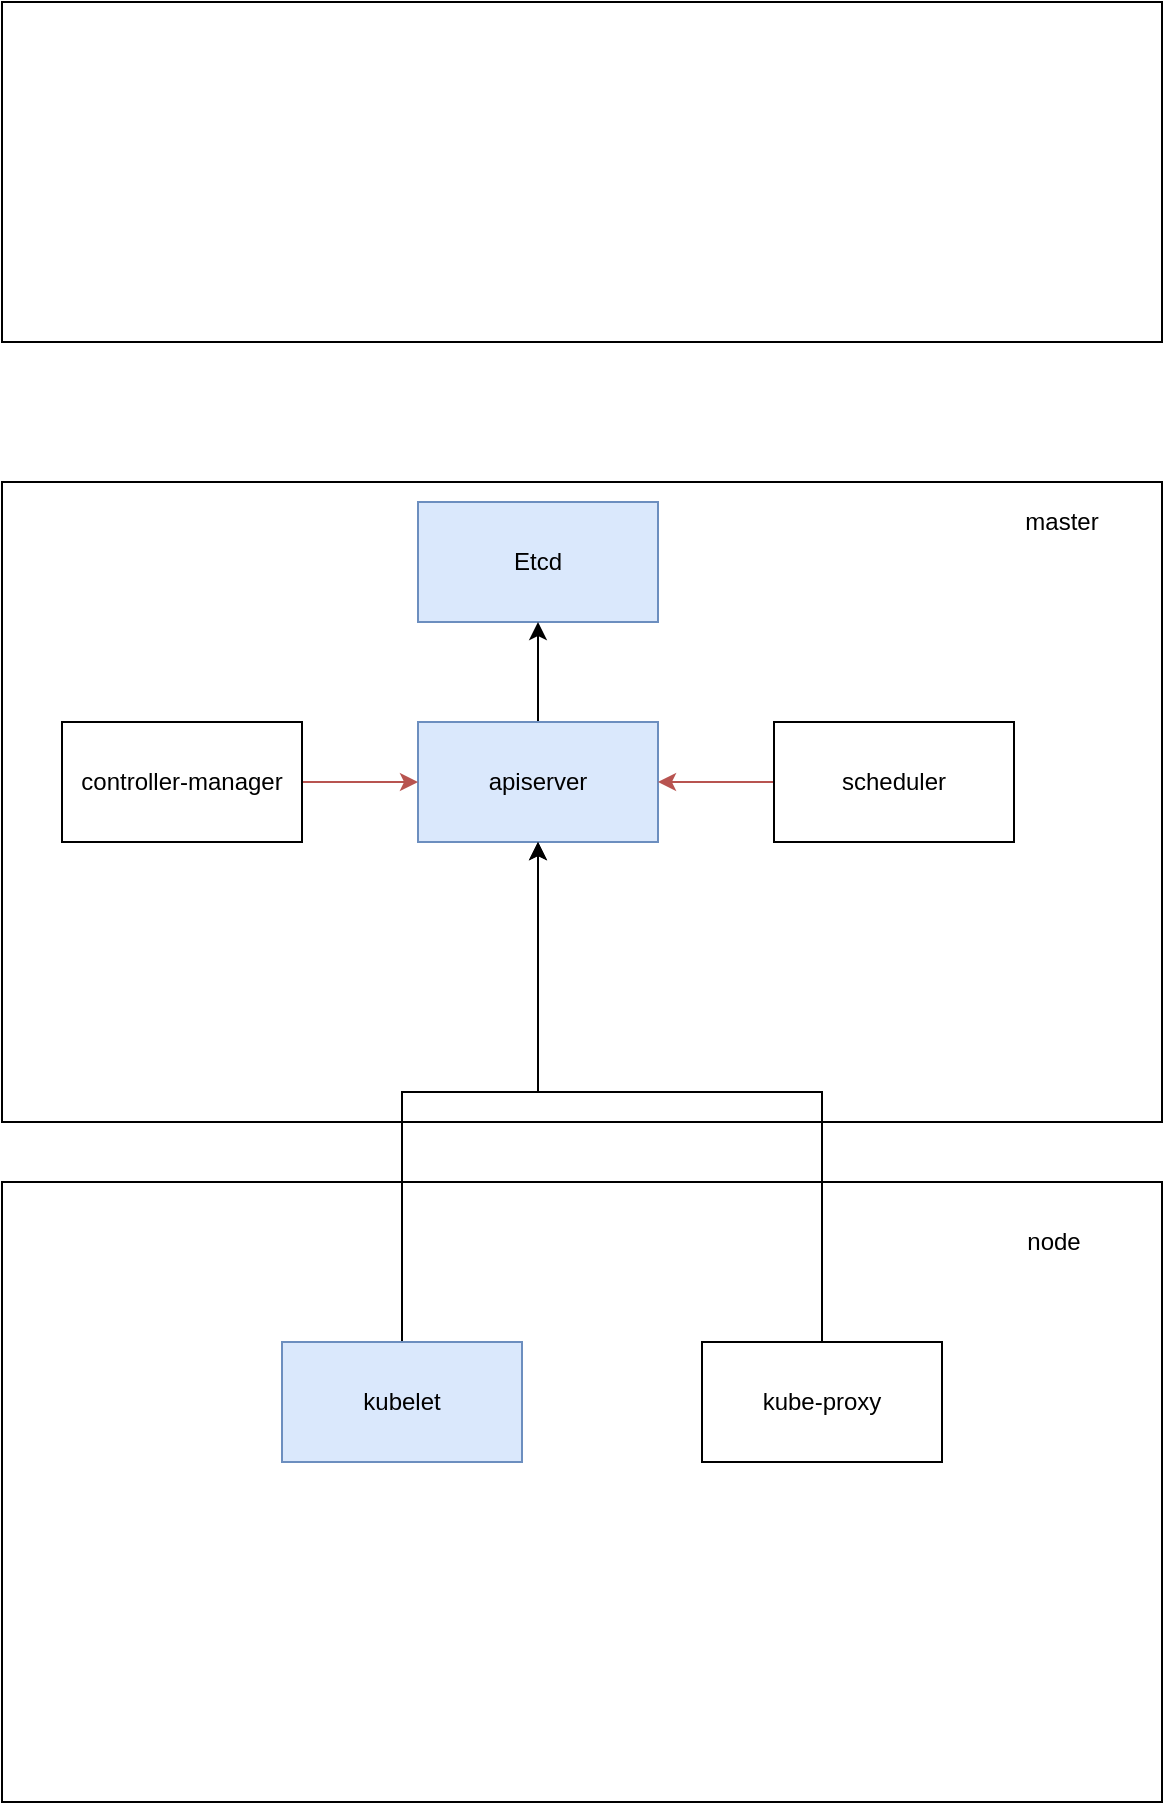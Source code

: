 <mxfile version="12.3.0" type="github" pages="1">
  <diagram id="5xdcclfJF5LVF24wOhkD" name="第 1 页">
    <mxGraphModel dx="1106" dy="1871" grid="1" gridSize="10" guides="1" tooltips="1" connect="1" arrows="1" fold="1" page="1" pageScale="1" pageWidth="827" pageHeight="1169" math="0" shadow="0">
      <root>
        <mxCell id="0"/>
        <mxCell id="1" parent="0"/>
        <mxCell id="fiV3ZVzX0fsqWqfmi8Bq-1" value="" style="rounded=0;whiteSpace=wrap;html=1;" parent="1" vertex="1">
          <mxGeometry x="130" y="70" width="580" height="320" as="geometry"/>
        </mxCell>
        <mxCell id="fiV3ZVzX0fsqWqfmi8Bq-2" value="Etcd" style="rounded=0;whiteSpace=wrap;html=1;fillColor=#dae8fc;strokeColor=#6c8ebf;" parent="1" vertex="1">
          <mxGeometry x="338" y="80" width="120" height="60" as="geometry"/>
        </mxCell>
        <mxCell id="fiV3ZVzX0fsqWqfmi8Bq-9" value="" style="edgeStyle=orthogonalEdgeStyle;rounded=0;orthogonalLoop=1;jettySize=auto;html=1;" parent="1" source="fiV3ZVzX0fsqWqfmi8Bq-3" target="fiV3ZVzX0fsqWqfmi8Bq-2" edge="1">
          <mxGeometry relative="1" as="geometry"/>
        </mxCell>
        <mxCell id="fiV3ZVzX0fsqWqfmi8Bq-3" value="apiserver" style="rounded=0;whiteSpace=wrap;html=1;fillColor=#dae8fc;strokeColor=#6c8ebf;" parent="1" vertex="1">
          <mxGeometry x="338" y="190" width="120" height="60" as="geometry"/>
        </mxCell>
        <mxCell id="fiV3ZVzX0fsqWqfmi8Bq-14" value="" style="edgeStyle=orthogonalEdgeStyle;rounded=0;orthogonalLoop=1;jettySize=auto;html=1;fillColor=#f8cecc;strokeColor=#b85450;" parent="1" source="fiV3ZVzX0fsqWqfmi8Bq-4" target="fiV3ZVzX0fsqWqfmi8Bq-3" edge="1">
          <mxGeometry relative="1" as="geometry"/>
        </mxCell>
        <mxCell id="fiV3ZVzX0fsqWqfmi8Bq-4" value="controller-manager" style="rounded=0;whiteSpace=wrap;html=1;" parent="1" vertex="1">
          <mxGeometry x="160" y="190" width="120" height="60" as="geometry"/>
        </mxCell>
        <mxCell id="fiV3ZVzX0fsqWqfmi8Bq-13" value="" style="edgeStyle=orthogonalEdgeStyle;rounded=0;orthogonalLoop=1;jettySize=auto;html=1;fillColor=#f8cecc;strokeColor=#b85450;" parent="1" source="fiV3ZVzX0fsqWqfmi8Bq-5" target="fiV3ZVzX0fsqWqfmi8Bq-3" edge="1">
          <mxGeometry relative="1" as="geometry"/>
        </mxCell>
        <mxCell id="fiV3ZVzX0fsqWqfmi8Bq-5" value="scheduler" style="rounded=0;whiteSpace=wrap;html=1;" parent="1" vertex="1">
          <mxGeometry x="516" y="190" width="120" height="60" as="geometry"/>
        </mxCell>
        <mxCell id="fiV3ZVzX0fsqWqfmi8Bq-6" value="" style="rounded=0;whiteSpace=wrap;html=1;" parent="1" vertex="1">
          <mxGeometry x="130" y="420" width="580" height="310" as="geometry"/>
        </mxCell>
        <mxCell id="fiV3ZVzX0fsqWqfmi8Bq-10" style="edgeStyle=orthogonalEdgeStyle;rounded=0;orthogonalLoop=1;jettySize=auto;html=1;" parent="1" source="fiV3ZVzX0fsqWqfmi8Bq-7" target="fiV3ZVzX0fsqWqfmi8Bq-3" edge="1">
          <mxGeometry relative="1" as="geometry"/>
        </mxCell>
        <mxCell id="fiV3ZVzX0fsqWqfmi8Bq-7" value="kubelet" style="rounded=0;whiteSpace=wrap;html=1;fillColor=#dae8fc;strokeColor=#6c8ebf;" parent="1" vertex="1">
          <mxGeometry x="270" y="500" width="120" height="60" as="geometry"/>
        </mxCell>
        <mxCell id="fiV3ZVzX0fsqWqfmi8Bq-12" style="edgeStyle=orthogonalEdgeStyle;rounded=0;orthogonalLoop=1;jettySize=auto;html=1;exitX=0.5;exitY=0;exitDx=0;exitDy=0;entryX=0.5;entryY=1;entryDx=0;entryDy=0;" parent="1" source="fiV3ZVzX0fsqWqfmi8Bq-8" target="fiV3ZVzX0fsqWqfmi8Bq-3" edge="1">
          <mxGeometry relative="1" as="geometry"/>
        </mxCell>
        <mxCell id="fiV3ZVzX0fsqWqfmi8Bq-8" value="kube-proxy" style="rounded=0;whiteSpace=wrap;html=1;" parent="1" vertex="1">
          <mxGeometry x="480" y="500" width="120" height="60" as="geometry"/>
        </mxCell>
        <mxCell id="fiV3ZVzX0fsqWqfmi8Bq-15" value="master" style="text;html=1;strokeColor=none;fillColor=none;align=center;verticalAlign=middle;whiteSpace=wrap;rounded=0;" parent="1" vertex="1">
          <mxGeometry x="640" y="80" width="40" height="20" as="geometry"/>
        </mxCell>
        <mxCell id="fiV3ZVzX0fsqWqfmi8Bq-16" value="node" style="text;html=1;strokeColor=none;fillColor=none;align=center;verticalAlign=middle;whiteSpace=wrap;rounded=0;" parent="1" vertex="1">
          <mxGeometry x="636" y="440" width="40" height="20" as="geometry"/>
        </mxCell>
        <mxCell id="uGDFqL5gRoqVihA7DiZK-1" value="" style="rounded=0;whiteSpace=wrap;html=1;" vertex="1" parent="1">
          <mxGeometry x="130" y="-170" width="580" height="170" as="geometry"/>
        </mxCell>
      </root>
    </mxGraphModel>
  </diagram>
</mxfile>
